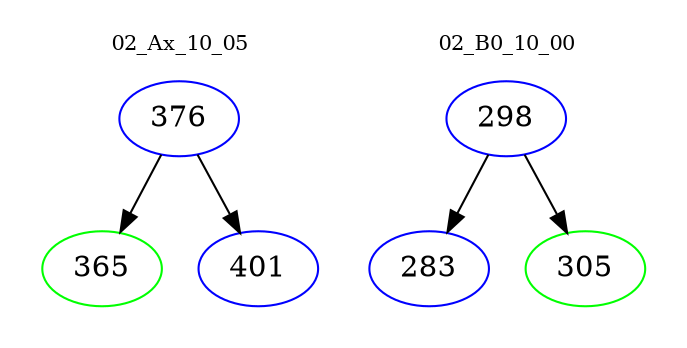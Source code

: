digraph{
subgraph cluster_0 {
color = white
label = "02_Ax_10_05";
fontsize=10;
T0_376 [label="376", color="blue"]
T0_376 -> T0_365 [color="black"]
T0_365 [label="365", color="green"]
T0_376 -> T0_401 [color="black"]
T0_401 [label="401", color="blue"]
}
subgraph cluster_1 {
color = white
label = "02_B0_10_00";
fontsize=10;
T1_298 [label="298", color="blue"]
T1_298 -> T1_283 [color="black"]
T1_283 [label="283", color="blue"]
T1_298 -> T1_305 [color="black"]
T1_305 [label="305", color="green"]
}
}
